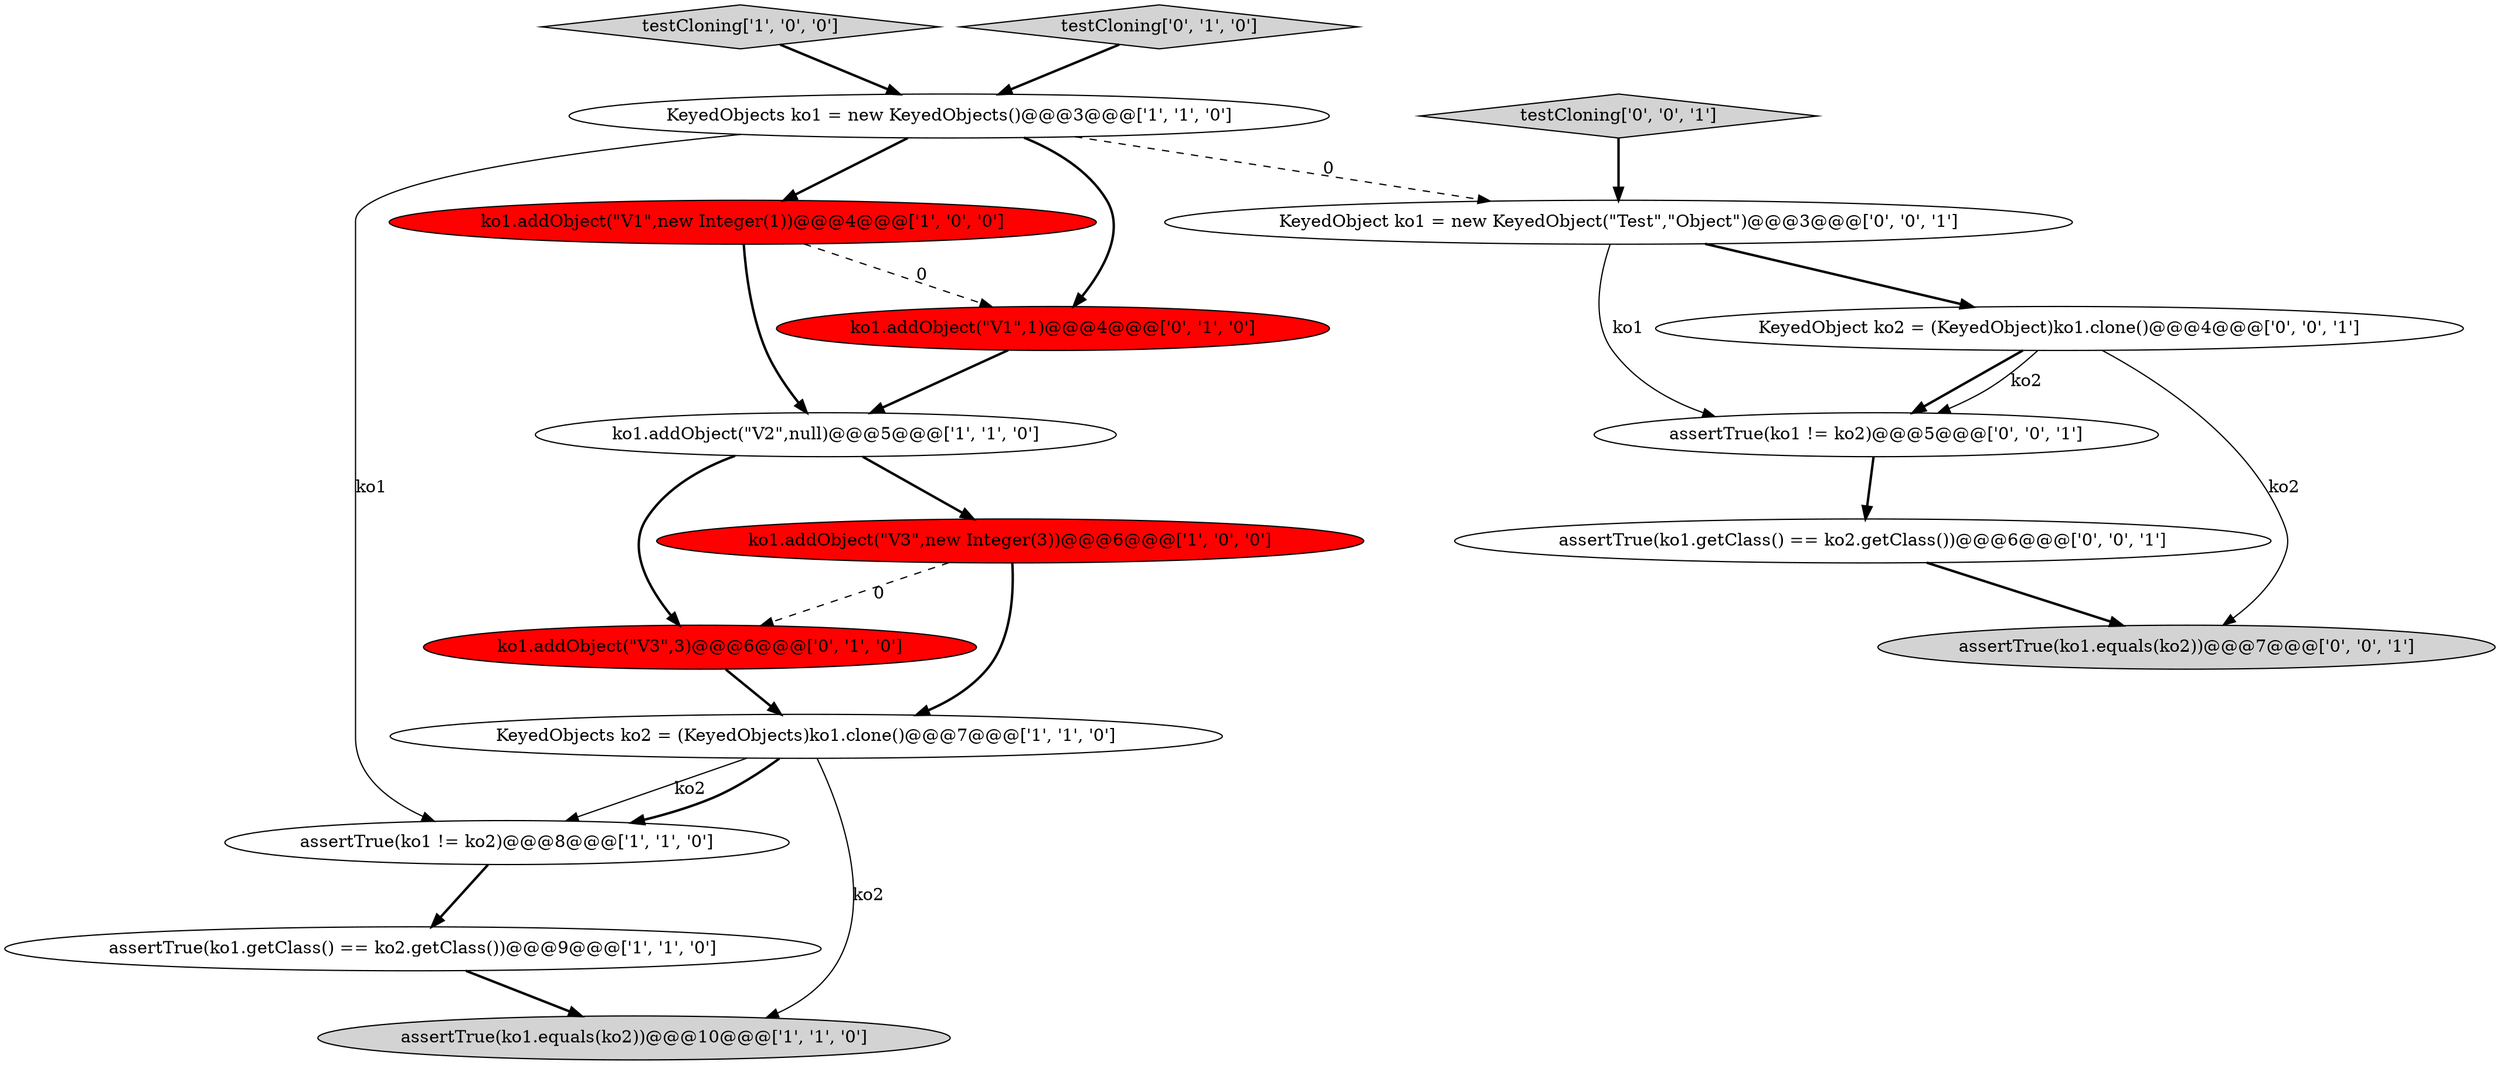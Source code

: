 digraph {
5 [style = filled, label = "assertTrue(ko1.getClass() == ko2.getClass())@@@9@@@['1', '1', '0']", fillcolor = white, shape = ellipse image = "AAA0AAABBB1BBB"];
3 [style = filled, label = "ko1.addObject(\"V1\",new Integer(1))@@@4@@@['1', '0', '0']", fillcolor = red, shape = ellipse image = "AAA1AAABBB1BBB"];
6 [style = filled, label = "testCloning['1', '0', '0']", fillcolor = lightgray, shape = diamond image = "AAA0AAABBB1BBB"];
1 [style = filled, label = "KeyedObjects ko1 = new KeyedObjects()@@@3@@@['1', '1', '0']", fillcolor = white, shape = ellipse image = "AAA0AAABBB1BBB"];
13 [style = filled, label = "testCloning['0', '0', '1']", fillcolor = lightgray, shape = diamond image = "AAA0AAABBB3BBB"];
0 [style = filled, label = "KeyedObjects ko2 = (KeyedObjects)ko1.clone()@@@7@@@['1', '1', '0']", fillcolor = white, shape = ellipse image = "AAA0AAABBB1BBB"];
14 [style = filled, label = "assertTrue(ko1 != ko2)@@@5@@@['0', '0', '1']", fillcolor = white, shape = ellipse image = "AAA0AAABBB3BBB"];
7 [style = filled, label = "assertTrue(ko1.equals(ko2))@@@10@@@['1', '1', '0']", fillcolor = lightgray, shape = ellipse image = "AAA0AAABBB1BBB"];
4 [style = filled, label = "assertTrue(ko1 != ko2)@@@8@@@['1', '1', '0']", fillcolor = white, shape = ellipse image = "AAA0AAABBB1BBB"];
9 [style = filled, label = "ko1.addObject(\"V3\",3)@@@6@@@['0', '1', '0']", fillcolor = red, shape = ellipse image = "AAA1AAABBB2BBB"];
15 [style = filled, label = "KeyedObject ko1 = new KeyedObject(\"Test\",\"Object\")@@@3@@@['0', '0', '1']", fillcolor = white, shape = ellipse image = "AAA0AAABBB3BBB"];
16 [style = filled, label = "assertTrue(ko1.getClass() == ko2.getClass())@@@6@@@['0', '0', '1']", fillcolor = white, shape = ellipse image = "AAA0AAABBB3BBB"];
17 [style = filled, label = "assertTrue(ko1.equals(ko2))@@@7@@@['0', '0', '1']", fillcolor = lightgray, shape = ellipse image = "AAA0AAABBB3BBB"];
10 [style = filled, label = "ko1.addObject(\"V1\",1)@@@4@@@['0', '1', '0']", fillcolor = red, shape = ellipse image = "AAA1AAABBB2BBB"];
8 [style = filled, label = "ko1.addObject(\"V2\",null)@@@5@@@['1', '1', '0']", fillcolor = white, shape = ellipse image = "AAA0AAABBB1BBB"];
11 [style = filled, label = "testCloning['0', '1', '0']", fillcolor = lightgray, shape = diamond image = "AAA0AAABBB2BBB"];
12 [style = filled, label = "KeyedObject ko2 = (KeyedObject)ko1.clone()@@@4@@@['0', '0', '1']", fillcolor = white, shape = ellipse image = "AAA0AAABBB3BBB"];
2 [style = filled, label = "ko1.addObject(\"V3\",new Integer(3))@@@6@@@['1', '0', '0']", fillcolor = red, shape = ellipse image = "AAA1AAABBB1BBB"];
1->4 [style = solid, label="ko1"];
14->16 [style = bold, label=""];
9->0 [style = bold, label=""];
11->1 [style = bold, label=""];
1->15 [style = dashed, label="0"];
1->3 [style = bold, label=""];
0->4 [style = solid, label="ko2"];
16->17 [style = bold, label=""];
12->17 [style = solid, label="ko2"];
6->1 [style = bold, label=""];
2->0 [style = bold, label=""];
10->8 [style = bold, label=""];
8->2 [style = bold, label=""];
0->4 [style = bold, label=""];
2->9 [style = dashed, label="0"];
0->7 [style = solid, label="ko2"];
3->8 [style = bold, label=""];
12->14 [style = bold, label=""];
8->9 [style = bold, label=""];
5->7 [style = bold, label=""];
15->12 [style = bold, label=""];
3->10 [style = dashed, label="0"];
13->15 [style = bold, label=""];
1->10 [style = bold, label=""];
4->5 [style = bold, label=""];
12->14 [style = solid, label="ko2"];
15->14 [style = solid, label="ko1"];
}

